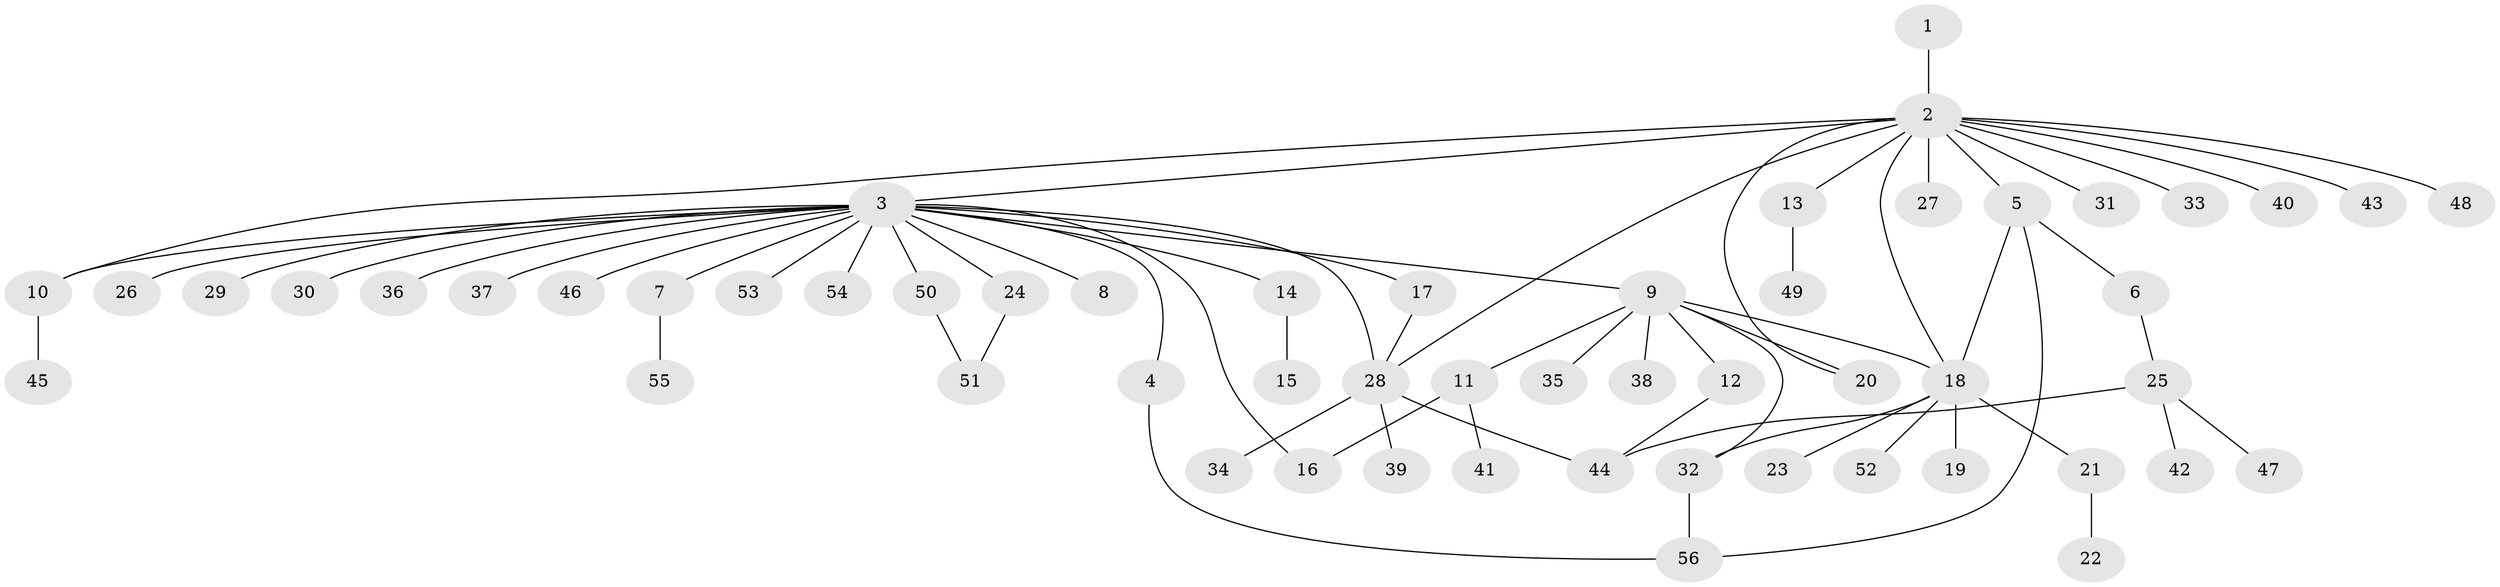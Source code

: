 // coarse degree distribution, {2: 0.0625, 1: 0.8125, 11: 0.0625, 4: 0.0625}
// Generated by graph-tools (version 1.1) at 2025/51/03/04/25 21:51:48]
// undirected, 56 vertices, 68 edges
graph export_dot {
graph [start="1"]
  node [color=gray90,style=filled];
  1;
  2;
  3;
  4;
  5;
  6;
  7;
  8;
  9;
  10;
  11;
  12;
  13;
  14;
  15;
  16;
  17;
  18;
  19;
  20;
  21;
  22;
  23;
  24;
  25;
  26;
  27;
  28;
  29;
  30;
  31;
  32;
  33;
  34;
  35;
  36;
  37;
  38;
  39;
  40;
  41;
  42;
  43;
  44;
  45;
  46;
  47;
  48;
  49;
  50;
  51;
  52;
  53;
  54;
  55;
  56;
  1 -- 2;
  2 -- 3;
  2 -- 5;
  2 -- 10;
  2 -- 13;
  2 -- 18;
  2 -- 20;
  2 -- 27;
  2 -- 28;
  2 -- 31;
  2 -- 33;
  2 -- 40;
  2 -- 43;
  2 -- 48;
  3 -- 4;
  3 -- 7;
  3 -- 8;
  3 -- 9;
  3 -- 10;
  3 -- 14;
  3 -- 16;
  3 -- 17;
  3 -- 24;
  3 -- 26;
  3 -- 28;
  3 -- 29;
  3 -- 30;
  3 -- 36;
  3 -- 37;
  3 -- 46;
  3 -- 50;
  3 -- 53;
  3 -- 54;
  4 -- 56;
  5 -- 6;
  5 -- 18;
  5 -- 56;
  6 -- 25;
  7 -- 55;
  9 -- 11;
  9 -- 12;
  9 -- 18;
  9 -- 20;
  9 -- 32;
  9 -- 35;
  9 -- 38;
  10 -- 45;
  11 -- 16;
  11 -- 41;
  12 -- 44;
  13 -- 49;
  14 -- 15;
  17 -- 28;
  18 -- 19;
  18 -- 21;
  18 -- 23;
  18 -- 32;
  18 -- 52;
  21 -- 22;
  24 -- 51;
  25 -- 42;
  25 -- 44;
  25 -- 47;
  28 -- 34;
  28 -- 39;
  28 -- 44;
  32 -- 56;
  50 -- 51;
}
